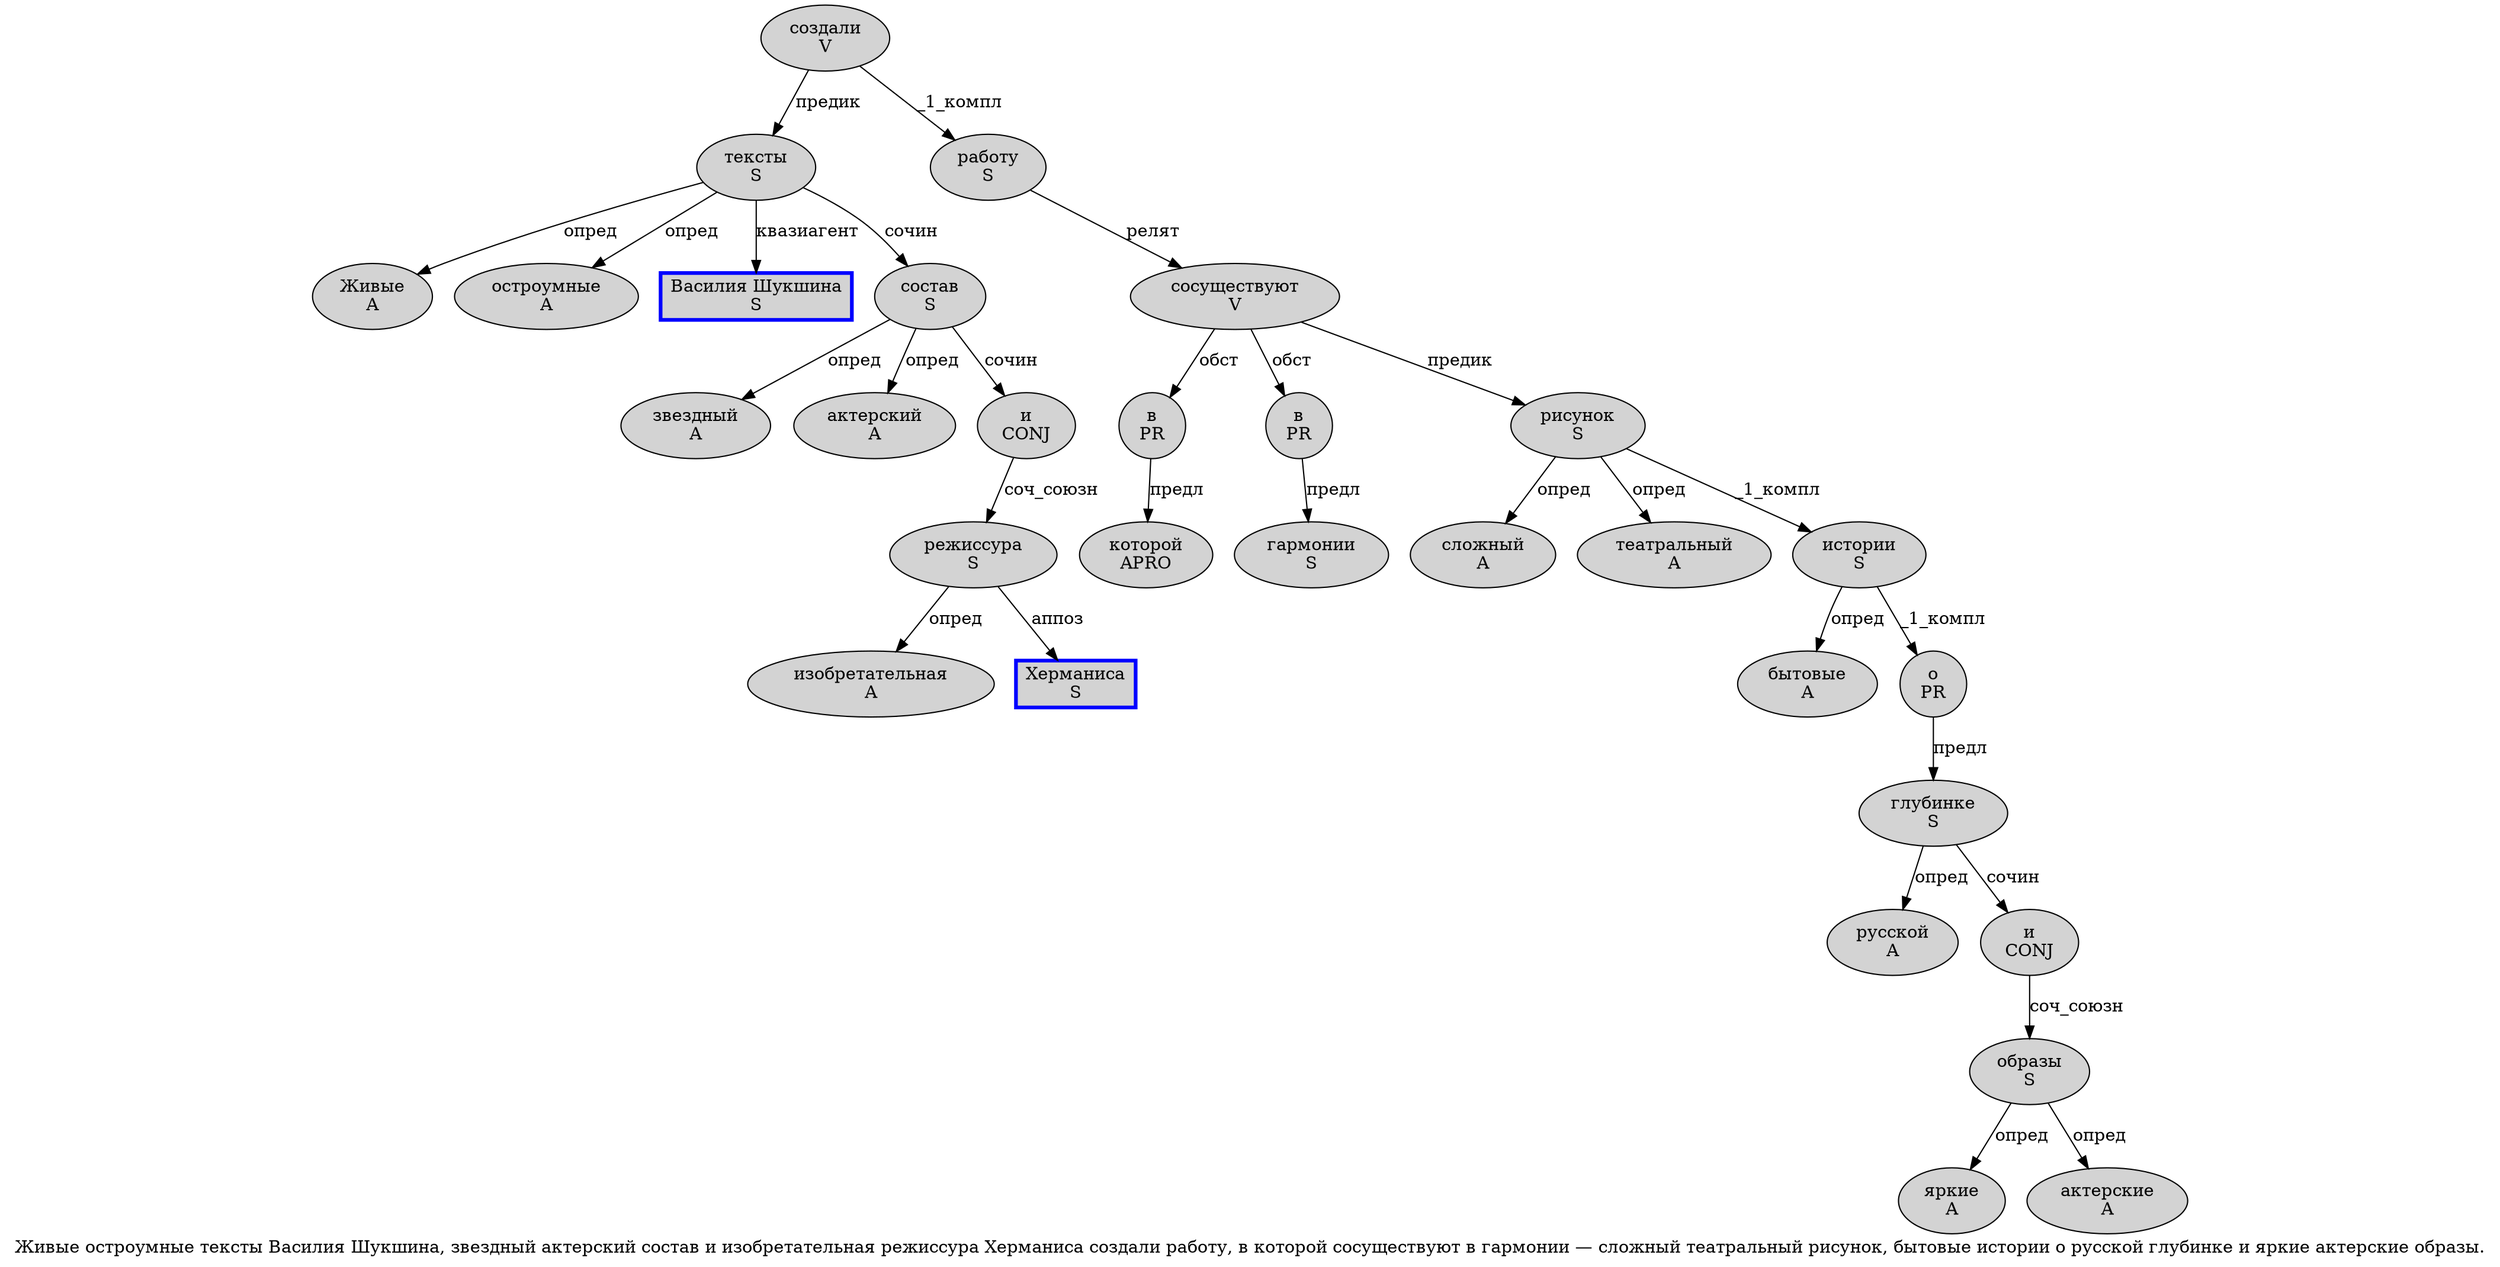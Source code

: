 digraph SENTENCE_980 {
	graph [label="Живые остроумные тексты Василия Шукшина, звездный актерский состав и изобретательная режиссура Херманиса создали работу, в которой сосуществуют в гармонии — сложный театральный рисунок, бытовые истории о русской глубинке и яркие актерские образы."]
	node [style=filled]
		0 [label="Живые
A" color="" fillcolor=lightgray penwidth=1 shape=ellipse]
		1 [label="остроумные
A" color="" fillcolor=lightgray penwidth=1 shape=ellipse]
		2 [label="тексты
S" color="" fillcolor=lightgray penwidth=1 shape=ellipse]
		3 [label="Василия Шукшина
S" color=blue fillcolor=lightgray penwidth=3 shape=box]
		5 [label="звездный
A" color="" fillcolor=lightgray penwidth=1 shape=ellipse]
		6 [label="актерский
A" color="" fillcolor=lightgray penwidth=1 shape=ellipse]
		7 [label="состав
S" color="" fillcolor=lightgray penwidth=1 shape=ellipse]
		8 [label="и
CONJ" color="" fillcolor=lightgray penwidth=1 shape=ellipse]
		9 [label="изобретательная
A" color="" fillcolor=lightgray penwidth=1 shape=ellipse]
		10 [label="режиссура
S" color="" fillcolor=lightgray penwidth=1 shape=ellipse]
		11 [label="Херманиса
S" color=blue fillcolor=lightgray penwidth=3 shape=box]
		12 [label="создали
V" color="" fillcolor=lightgray penwidth=1 shape=ellipse]
		13 [label="работу
S" color="" fillcolor=lightgray penwidth=1 shape=ellipse]
		15 [label="в
PR" color="" fillcolor=lightgray penwidth=1 shape=ellipse]
		16 [label="которой
APRO" color="" fillcolor=lightgray penwidth=1 shape=ellipse]
		17 [label="сосуществуют
V" color="" fillcolor=lightgray penwidth=1 shape=ellipse]
		18 [label="в
PR" color="" fillcolor=lightgray penwidth=1 shape=ellipse]
		19 [label="гармонии
S" color="" fillcolor=lightgray penwidth=1 shape=ellipse]
		21 [label="сложный
A" color="" fillcolor=lightgray penwidth=1 shape=ellipse]
		22 [label="театральный
A" color="" fillcolor=lightgray penwidth=1 shape=ellipse]
		23 [label="рисунок
S" color="" fillcolor=lightgray penwidth=1 shape=ellipse]
		25 [label="бытовые
A" color="" fillcolor=lightgray penwidth=1 shape=ellipse]
		26 [label="истории
S" color="" fillcolor=lightgray penwidth=1 shape=ellipse]
		27 [label="о
PR" color="" fillcolor=lightgray penwidth=1 shape=ellipse]
		28 [label="русской
A" color="" fillcolor=lightgray penwidth=1 shape=ellipse]
		29 [label="глубинке
S" color="" fillcolor=lightgray penwidth=1 shape=ellipse]
		30 [label="и
CONJ" color="" fillcolor=lightgray penwidth=1 shape=ellipse]
		31 [label="яркие
A" color="" fillcolor=lightgray penwidth=1 shape=ellipse]
		32 [label="актерские
A" color="" fillcolor=lightgray penwidth=1 shape=ellipse]
		33 [label="образы
S" color="" fillcolor=lightgray penwidth=1 shape=ellipse]
			8 -> 10 [label="соч_союзн"]
			7 -> 5 [label="опред"]
			7 -> 6 [label="опред"]
			7 -> 8 [label="сочин"]
			23 -> 21 [label="опред"]
			23 -> 22 [label="опред"]
			23 -> 26 [label="_1_компл"]
			17 -> 15 [label="обст"]
			17 -> 18 [label="обст"]
			17 -> 23 [label="предик"]
			18 -> 19 [label="предл"]
			12 -> 2 [label="предик"]
			12 -> 13 [label="_1_компл"]
			30 -> 33 [label="соч_союзн"]
			26 -> 25 [label="опред"]
			26 -> 27 [label="_1_компл"]
			2 -> 0 [label="опред"]
			2 -> 1 [label="опред"]
			2 -> 3 [label="квазиагент"]
			2 -> 7 [label="сочин"]
			10 -> 9 [label="опред"]
			10 -> 11 [label="аппоз"]
			33 -> 31 [label="опред"]
			33 -> 32 [label="опред"]
			27 -> 29 [label="предл"]
			13 -> 17 [label="релят"]
			29 -> 28 [label="опред"]
			29 -> 30 [label="сочин"]
			15 -> 16 [label="предл"]
}